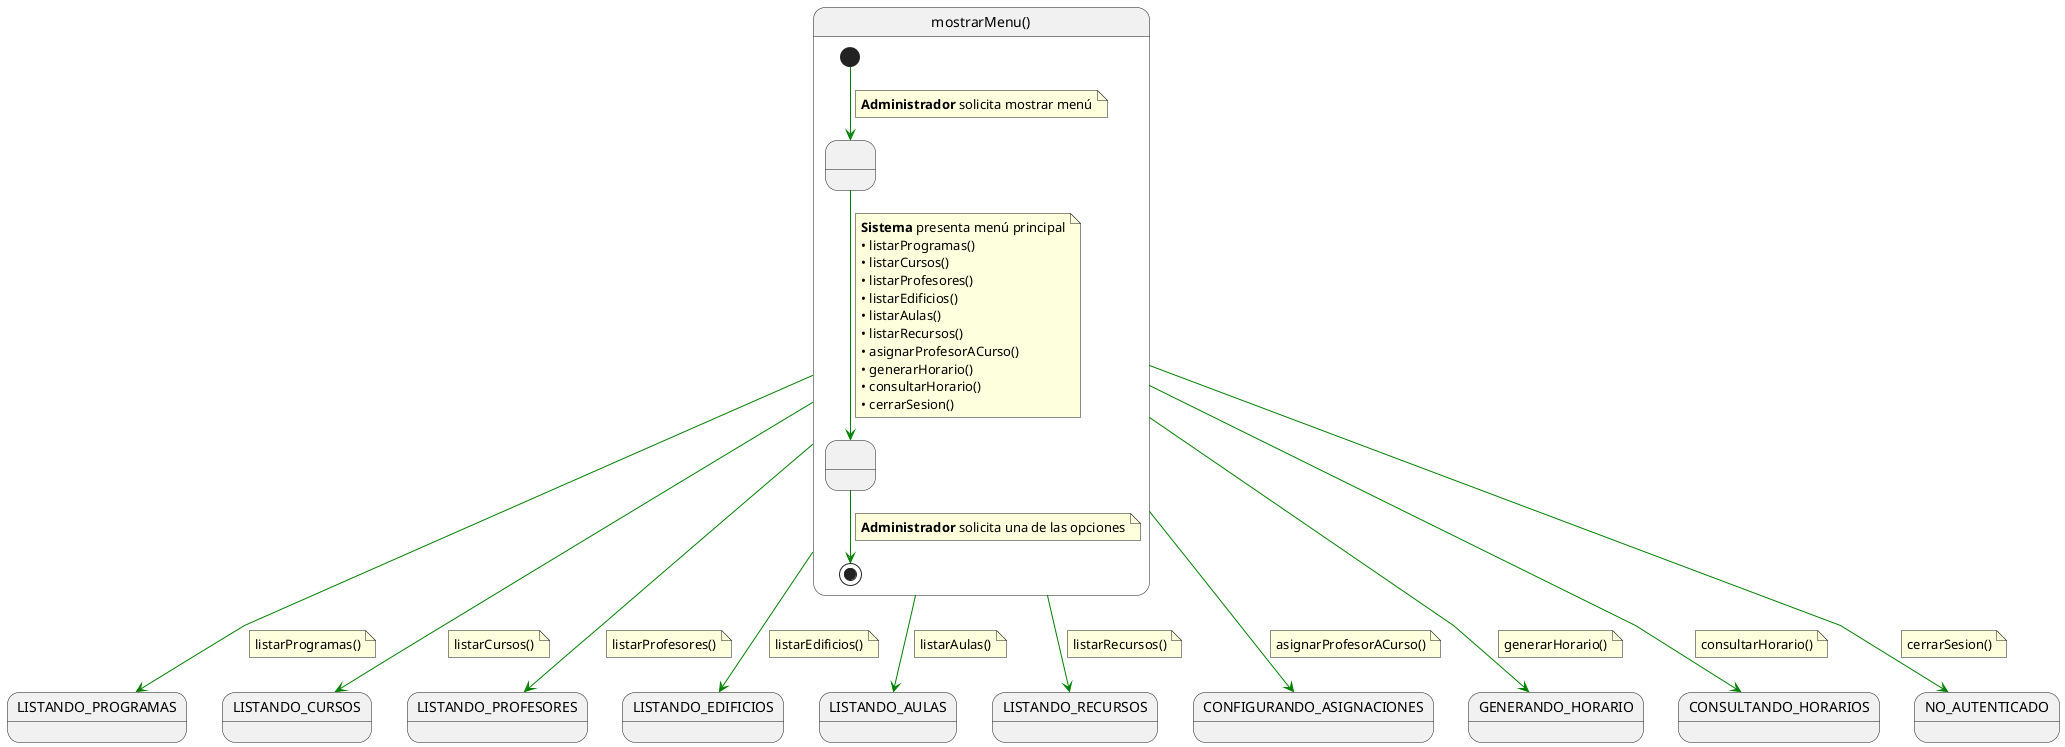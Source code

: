 @startuml mostrarMenu

skinparam linetype polyline

state mostrarMenu as "mostrarMenu()" {

    state " " as PresentandoMenu
    state " " as EsperandoSeleccion

    [*] -[#green]-> PresentandoMenu 
    note on link
    <b>Administrador</b> solicita mostrar menú
    end note    
    
    PresentandoMenu -[#green]-> EsperandoSeleccion
    note on link
    <b>Sistema</b> presenta menú principal
    • listarProgramas()
    • listarCursos()
    • listarProfesores()
    • listarEdificios()
    • listarAulas()
    • listarRecursos()
    • asignarProfesorACurso()
    • generarHorario()
    • consultarHorario()
    • cerrarSesion()
    end note
    
    EsperandoSeleccion -[#green]-> [*]
    note on link
    <b>Administrador</b> solicita una de las opciones
    end note
}

mostrarMenu -[#green]-> LISTANDO_PROGRAMAS
note on link
listarProgramas()
end note

mostrarMenu -[#green]-> LISTANDO_CURSOS
note on link
listarCursos()
end note

mostrarMenu -[#green]-> LISTANDO_PROFESORES
note on link
listarProfesores()
end note

mostrarMenu -[#green]-> LISTANDO_EDIFICIOS
note on link
listarEdificios()
end note

mostrarMenu -[#green]-> LISTANDO_AULAS
note on link
listarAulas()
end note

mostrarMenu -[#green]-> LISTANDO_RECURSOS
note on link
listarRecursos()
end note

mostrarMenu -[#green]-> CONFIGURANDO_ASIGNACIONES
note on link
asignarProfesorACurso()
end note

mostrarMenu -[#green]-> GENERANDO_HORARIO
note on link
generarHorario()
end note

mostrarMenu -[#green]-> CONSULTANDO_HORARIOS
note on link
consultarHorario()
end note

mostrarMenu -[#green]-> NO_AUTENTICADO
note on link
cerrarSesion()
end note

@enduml